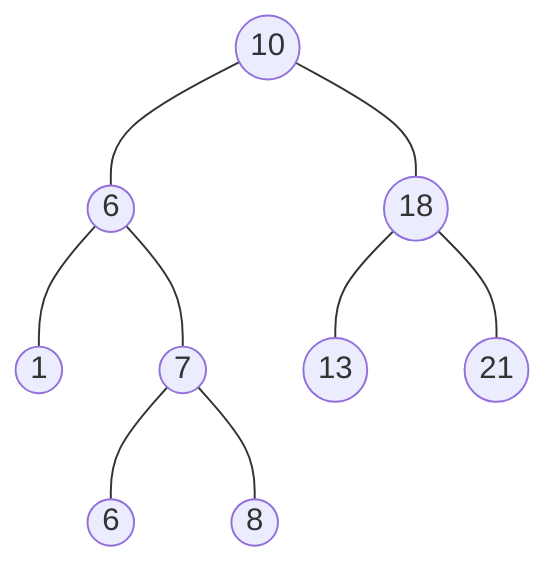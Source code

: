 graph TD
    a((10))
    a --- b((6))
    a --- c((18))
    b --- d((1))
    b --- e((7))
    c --- f((13))
    c --- g((21))
    e --- h((6))
    e --- i((8))